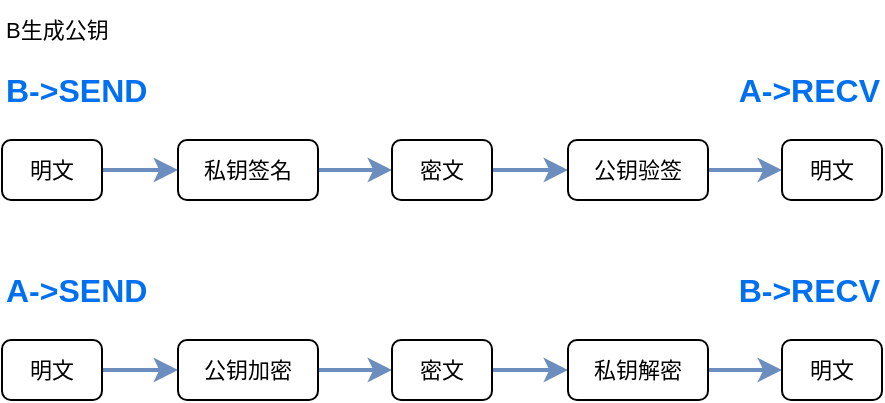<mxfile version="24.7.8">
  <diagram name="第 1 页" id="2Kg0XednfVTO_4cVwnEz">
    <mxGraphModel dx="260" dy="555" grid="1" gridSize="10" guides="1" tooltips="1" connect="1" arrows="1" fold="1" page="1" pageScale="1" pageWidth="1169" pageHeight="827" background="#ffffff" math="0" shadow="0">
      <root>
        <mxCell id="0" />
        <mxCell id="1" parent="0" />
        <mxCell id="O7_Bp9CNJcUDQzAUC9pT-22" value="" style="edgeStyle=orthogonalEdgeStyle;shape=connector;curved=0;rounded=1;orthogonalLoop=1;jettySize=auto;html=1;shadow=0;strokeColor=#6c8ebf;strokeWidth=1.968;align=center;verticalAlign=middle;fontFamily=Helvetica;fontSize=11;fontColor=default;labelBackgroundColor=default;endArrow=classic;fillColor=#dae8fc;" edge="1" parent="1" source="O7_Bp9CNJcUDQzAUC9pT-19" target="O7_Bp9CNJcUDQzAUC9pT-21">
          <mxGeometry relative="1" as="geometry" />
        </mxCell>
        <mxCell id="O7_Bp9CNJcUDQzAUC9pT-19" value="明文" style="rounded=1;whiteSpace=wrap;html=1;fontFamily=Helvetica;fontSize=11;fontColor=default;labelBackgroundColor=default;strokeColor=default;align=center;verticalAlign=middle;fillColor=default;" vertex="1" parent="1">
          <mxGeometry x="365" y="484" width="50" height="30" as="geometry" />
        </mxCell>
        <mxCell id="O7_Bp9CNJcUDQzAUC9pT-24" value="" style="edgeStyle=orthogonalEdgeStyle;shape=connector;curved=0;rounded=1;orthogonalLoop=1;jettySize=auto;html=1;shadow=0;strokeColor=#6c8ebf;strokeWidth=1.968;align=center;verticalAlign=middle;fontFamily=Helvetica;fontSize=11;fontColor=default;labelBackgroundColor=default;endArrow=classic;fillColor=#dae8fc;" edge="1" parent="1" source="O7_Bp9CNJcUDQzAUC9pT-21" target="O7_Bp9CNJcUDQzAUC9pT-23">
          <mxGeometry relative="1" as="geometry" />
        </mxCell>
        <mxCell id="O7_Bp9CNJcUDQzAUC9pT-21" value="公钥加密" style="whiteSpace=wrap;html=1;fontSize=11;rounded=1;labelBackgroundColor=default;strokeColor=default;align=center;verticalAlign=middle;fontFamily=Helvetica;fontColor=default;fillColor=default;" vertex="1" parent="1">
          <mxGeometry x="453" y="484" width="70" height="30" as="geometry" />
        </mxCell>
        <mxCell id="O7_Bp9CNJcUDQzAUC9pT-26" value="" style="edgeStyle=orthogonalEdgeStyle;shape=connector;curved=0;rounded=1;orthogonalLoop=1;jettySize=auto;html=1;shadow=0;strokeColor=#6c8ebf;strokeWidth=1.968;align=center;verticalAlign=middle;fontFamily=Helvetica;fontSize=11;fontColor=default;labelBackgroundColor=default;endArrow=classic;fillColor=#dae8fc;" edge="1" parent="1" source="O7_Bp9CNJcUDQzAUC9pT-23" target="O7_Bp9CNJcUDQzAUC9pT-25">
          <mxGeometry relative="1" as="geometry" />
        </mxCell>
        <mxCell id="O7_Bp9CNJcUDQzAUC9pT-23" value="密文" style="whiteSpace=wrap;html=1;fontSize=11;rounded=1;labelBackgroundColor=default;strokeColor=default;align=center;verticalAlign=middle;fontFamily=Helvetica;fontColor=default;fillColor=default;" vertex="1" parent="1">
          <mxGeometry x="560" y="484" width="50" height="30" as="geometry" />
        </mxCell>
        <mxCell id="O7_Bp9CNJcUDQzAUC9pT-28" value="" style="edgeStyle=orthogonalEdgeStyle;shape=connector;curved=0;rounded=1;orthogonalLoop=1;jettySize=auto;html=1;shadow=0;strokeColor=#6c8ebf;strokeWidth=1.968;align=center;verticalAlign=middle;fontFamily=Helvetica;fontSize=11;fontColor=default;labelBackgroundColor=default;endArrow=classic;fillColor=#dae8fc;" edge="1" parent="1" source="O7_Bp9CNJcUDQzAUC9pT-25" target="O7_Bp9CNJcUDQzAUC9pT-27">
          <mxGeometry relative="1" as="geometry" />
        </mxCell>
        <mxCell id="O7_Bp9CNJcUDQzAUC9pT-25" value="私钥解密" style="whiteSpace=wrap;html=1;fontSize=11;rounded=1;labelBackgroundColor=default;strokeColor=default;align=center;verticalAlign=middle;fontFamily=Helvetica;fontColor=default;fillColor=default;" vertex="1" parent="1">
          <mxGeometry x="648" y="484" width="70" height="30" as="geometry" />
        </mxCell>
        <mxCell id="O7_Bp9CNJcUDQzAUC9pT-27" value="明文" style="whiteSpace=wrap;html=1;fontSize=11;rounded=1;labelBackgroundColor=default;strokeColor=default;align=center;verticalAlign=middle;fontFamily=Helvetica;fontColor=default;fillColor=default;" vertex="1" parent="1">
          <mxGeometry x="755" y="484" width="50" height="30" as="geometry" />
        </mxCell>
        <mxCell id="O7_Bp9CNJcUDQzAUC9pT-30" value="" style="edgeStyle=orthogonalEdgeStyle;shape=connector;curved=0;rounded=1;orthogonalLoop=1;jettySize=auto;html=1;shadow=0;strokeColor=#6c8ebf;strokeWidth=1.968;align=center;verticalAlign=middle;fontFamily=Helvetica;fontSize=11;fontColor=default;labelBackgroundColor=default;endArrow=classic;fillColor=#dae8fc;" edge="1" source="O7_Bp9CNJcUDQzAUC9pT-31" target="O7_Bp9CNJcUDQzAUC9pT-33" parent="1">
          <mxGeometry relative="1" as="geometry" />
        </mxCell>
        <mxCell id="O7_Bp9CNJcUDQzAUC9pT-31" value="明文" style="rounded=1;whiteSpace=wrap;html=1;fontFamily=Helvetica;fontSize=11;fontColor=default;labelBackgroundColor=default;strokeColor=default;align=center;verticalAlign=middle;fillColor=default;" vertex="1" parent="1">
          <mxGeometry x="365" y="384" width="50" height="30" as="geometry" />
        </mxCell>
        <mxCell id="O7_Bp9CNJcUDQzAUC9pT-32" value="" style="edgeStyle=orthogonalEdgeStyle;shape=connector;curved=0;rounded=1;orthogonalLoop=1;jettySize=auto;html=1;shadow=0;strokeColor=#6c8ebf;strokeWidth=1.968;align=center;verticalAlign=middle;fontFamily=Helvetica;fontSize=11;fontColor=default;labelBackgroundColor=default;endArrow=classic;fillColor=#dae8fc;" edge="1" source="O7_Bp9CNJcUDQzAUC9pT-33" target="O7_Bp9CNJcUDQzAUC9pT-35" parent="1">
          <mxGeometry relative="1" as="geometry" />
        </mxCell>
        <mxCell id="O7_Bp9CNJcUDQzAUC9pT-33" value="私钥签名" style="whiteSpace=wrap;html=1;fontSize=11;rounded=1;labelBackgroundColor=default;strokeColor=default;align=center;verticalAlign=middle;fontFamily=Helvetica;fontColor=default;fillColor=default;" vertex="1" parent="1">
          <mxGeometry x="453" y="384" width="70" height="30" as="geometry" />
        </mxCell>
        <mxCell id="O7_Bp9CNJcUDQzAUC9pT-34" value="" style="edgeStyle=orthogonalEdgeStyle;shape=connector;curved=0;rounded=1;orthogonalLoop=1;jettySize=auto;html=1;shadow=0;strokeColor=#6c8ebf;strokeWidth=1.968;align=center;verticalAlign=middle;fontFamily=Helvetica;fontSize=11;fontColor=default;labelBackgroundColor=default;endArrow=classic;fillColor=#dae8fc;" edge="1" source="O7_Bp9CNJcUDQzAUC9pT-35" target="O7_Bp9CNJcUDQzAUC9pT-37" parent="1">
          <mxGeometry relative="1" as="geometry" />
        </mxCell>
        <mxCell id="O7_Bp9CNJcUDQzAUC9pT-35" value="密文" style="whiteSpace=wrap;html=1;fontSize=11;rounded=1;labelBackgroundColor=default;strokeColor=default;align=center;verticalAlign=middle;fontFamily=Helvetica;fontColor=default;fillColor=default;" vertex="1" parent="1">
          <mxGeometry x="560" y="384" width="50" height="30" as="geometry" />
        </mxCell>
        <mxCell id="O7_Bp9CNJcUDQzAUC9pT-36" value="" style="edgeStyle=orthogonalEdgeStyle;shape=connector;curved=0;rounded=1;orthogonalLoop=1;jettySize=auto;html=1;shadow=0;strokeColor=#6c8ebf;strokeWidth=1.968;align=center;verticalAlign=middle;fontFamily=Helvetica;fontSize=11;fontColor=default;labelBackgroundColor=default;endArrow=classic;fillColor=#dae8fc;" edge="1" source="O7_Bp9CNJcUDQzAUC9pT-37" target="O7_Bp9CNJcUDQzAUC9pT-38" parent="1">
          <mxGeometry relative="1" as="geometry" />
        </mxCell>
        <mxCell id="O7_Bp9CNJcUDQzAUC9pT-37" value="公钥验签" style="whiteSpace=wrap;html=1;fontSize=11;rounded=1;labelBackgroundColor=default;strokeColor=default;align=center;verticalAlign=middle;fontFamily=Helvetica;fontColor=default;fillColor=default;" vertex="1" parent="1">
          <mxGeometry x="648" y="384" width="70" height="30" as="geometry" />
        </mxCell>
        <mxCell id="O7_Bp9CNJcUDQzAUC9pT-38" value="明文" style="whiteSpace=wrap;html=1;fontSize=11;rounded=1;labelBackgroundColor=default;strokeColor=default;align=center;verticalAlign=middle;fontFamily=Helvetica;fontColor=default;fillColor=default;" vertex="1" parent="1">
          <mxGeometry x="755" y="384" width="50" height="30" as="geometry" />
        </mxCell>
        <mxCell id="O7_Bp9CNJcUDQzAUC9pT-39" value="B-&amp;gt;SEND" style="text;html=1;align=left;verticalAlign=middle;resizable=0;points=[];autosize=1;strokeColor=none;fillColor=none;fontSize=16;fontColor=#0070F2;fontFamily=Helvetica;fontStyle=1;rounded=1;" vertex="1" parent="1">
          <mxGeometry x="365" y="344" width="90" height="30" as="geometry" />
        </mxCell>
        <mxCell id="O7_Bp9CNJcUDQzAUC9pT-41" value="A-&amp;gt;SEND" style="text;html=1;align=left;verticalAlign=middle;resizable=0;points=[];autosize=1;strokeColor=none;fillColor=none;fontSize=16;fontColor=#0070F2;fontFamily=Helvetica;fontStyle=1;rounded=1;" vertex="1" parent="1">
          <mxGeometry x="365" y="444" width="90" height="30" as="geometry" />
        </mxCell>
        <mxCell id="O7_Bp9CNJcUDQzAUC9pT-42" value="B-&amp;gt;RECV" style="text;html=1;align=right;verticalAlign=middle;resizable=0;points=[];autosize=1;strokeColor=none;fillColor=none;fontSize=16;fontColor=#0070F2;fontFamily=Helvetica;fontStyle=1;rounded=1;" vertex="1" parent="1">
          <mxGeometry x="715" y="444" width="90" height="30" as="geometry" />
        </mxCell>
        <mxCell id="O7_Bp9CNJcUDQzAUC9pT-43" value="A-&amp;gt;RECV" style="text;html=1;align=right;verticalAlign=middle;resizable=0;points=[];autosize=1;strokeColor=none;fillColor=none;fontSize=16;fontColor=#0070F2;fontFamily=Helvetica;fontStyle=1;rounded=1;" vertex="1" parent="1">
          <mxGeometry x="715" y="344" width="90" height="30" as="geometry" />
        </mxCell>
        <mxCell id="O7_Bp9CNJcUDQzAUC9pT-44" value="B生成公钥" style="text;html=1;align=left;verticalAlign=middle;resizable=0;points=[];autosize=1;strokeColor=none;fillColor=none;fontFamily=Helvetica;fontSize=11;fontColor=default;labelBackgroundColor=default;rounded=1;" vertex="1" parent="1">
          <mxGeometry x="365" y="314" width="70" height="30" as="geometry" />
        </mxCell>
      </root>
    </mxGraphModel>
  </diagram>
</mxfile>
